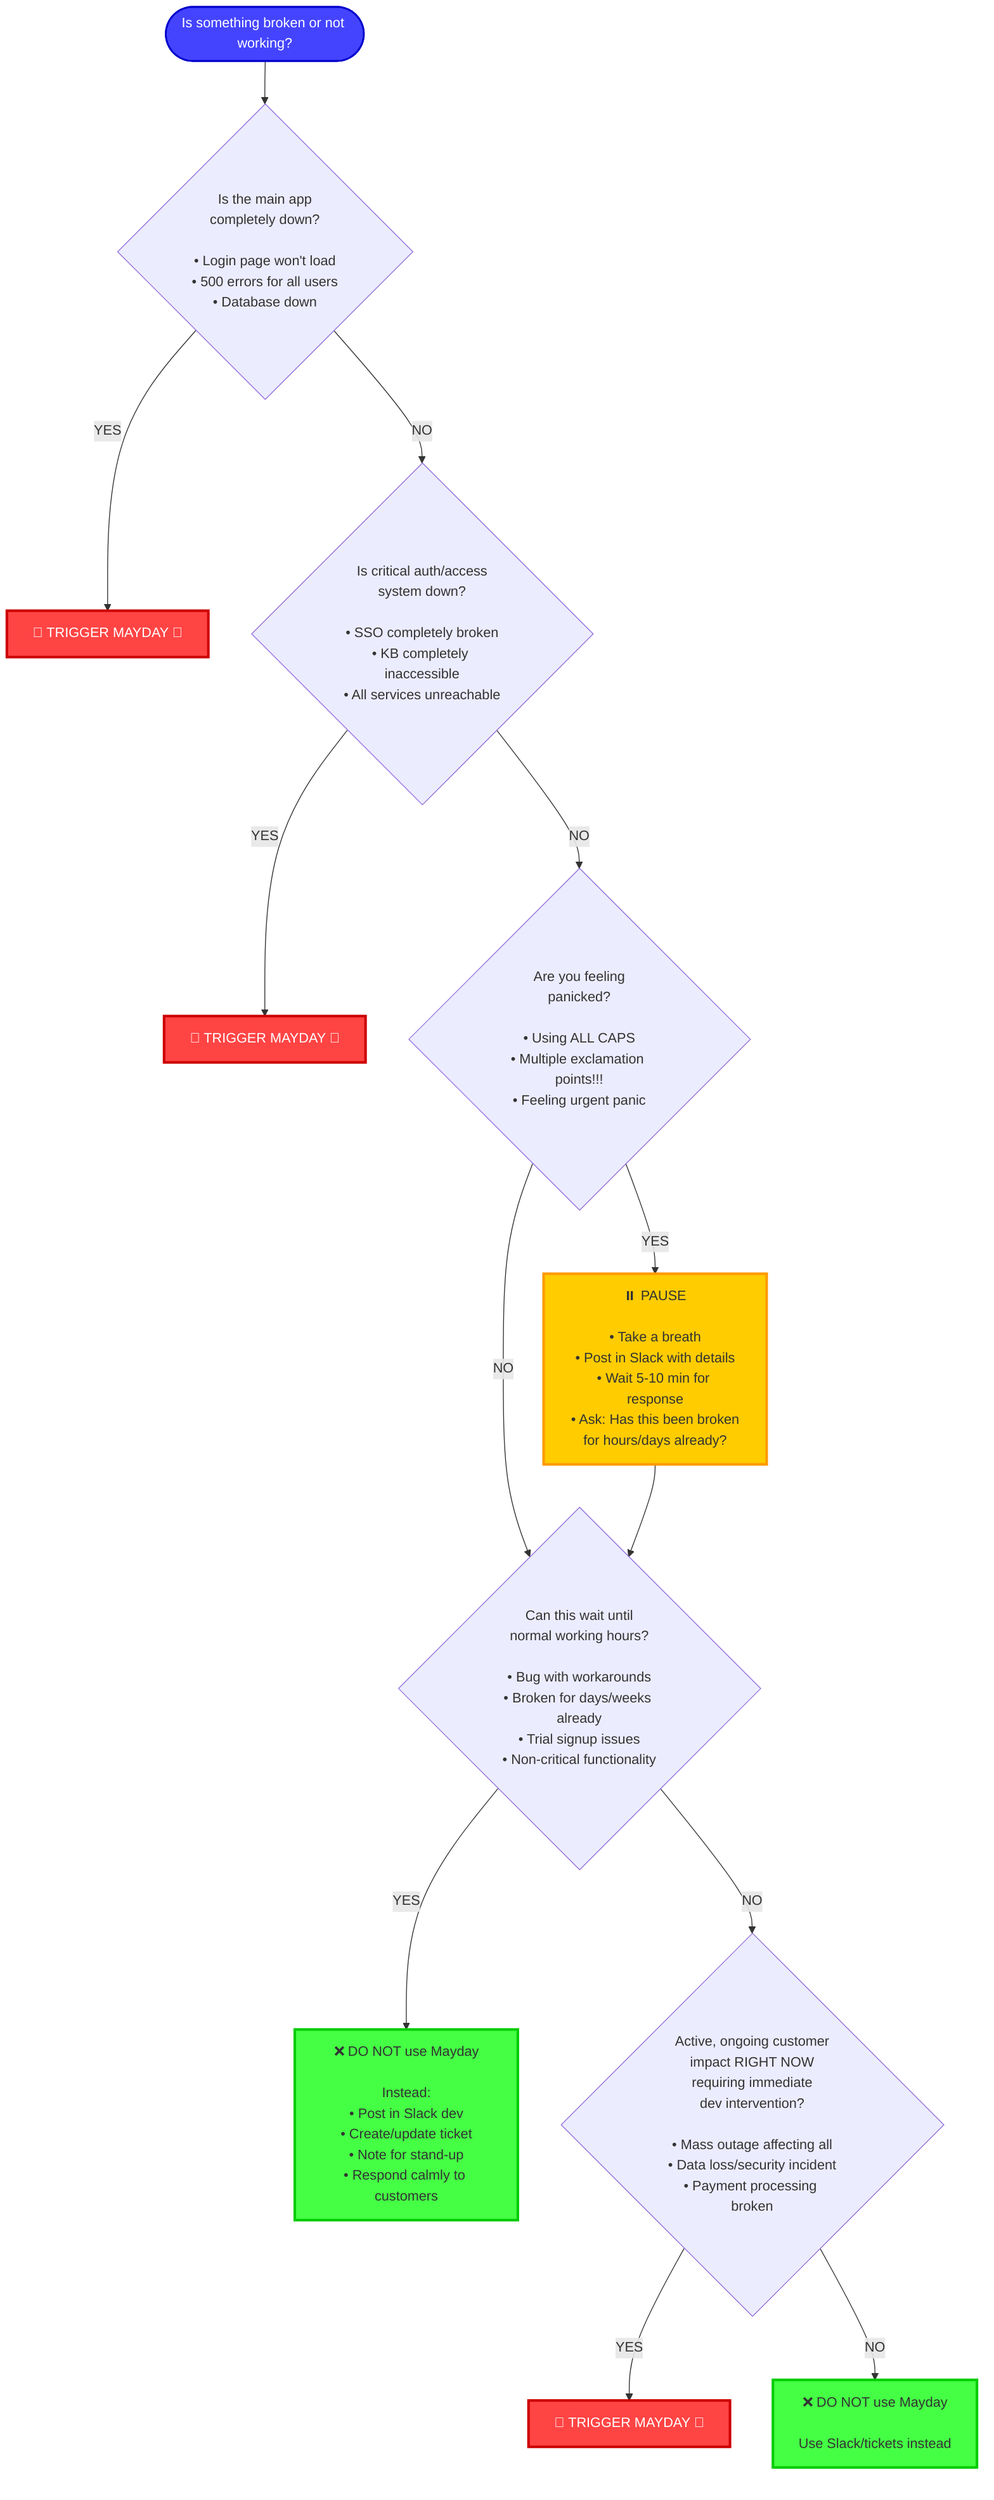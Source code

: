 flowchart TD
    Start([Is something broken or not working?]) --> Q1{Is the main app<br/>completely down?<br/><br/>• Login page won't load<br/>• 500 errors for all users<br/>• Database down}
    
    Q1 -->|YES| Mayday1[🚨 TRIGGER MAYDAY 🚨]
    Q1 -->|NO| Q2{Is critical auth/access<br/>system down?<br/><br/>• SSO completely broken<br/>• KB completely inaccessible<br/>• All services unreachable}
    
    Q2 -->|YES| Mayday2[🚨 TRIGGER MAYDAY 🚨]
    Q2 -->|NO| Q3{Are you feeling<br/>panicked?<br/><br/>• Using ALL CAPS<br/>• Multiple exclamation points!!!<br/>• Feeling urgent panic}
    
    Q3 -->|YES| Pause[⏸️ PAUSE<br/><br/>• Take a breath<br/>• Post in Slack with details<br/>• Wait 5-10 min for response<br/>• Ask: Has this been broken<br/>for hours/days already?]
    Q3 -->|NO| Q4
    
    Pause --> Q4{Can this wait until<br/>normal working hours?<br/><br/>• Bug with workarounds<br/>• Broken for days/weeks already<br/>• Trial signup issues<br/>• Non-critical functionality}
    
    Q4 -->|YES| NoMayday1[❌ DO NOT use Mayday<br/><br/>Instead:<br/>• Post in Slack dev<br/>• Create/update ticket<br/>• Note for stand-up<br/>• Respond calmly to customers]
    Q4 -->|NO| Q5{Active, ongoing customer<br/>impact RIGHT NOW<br/>requiring immediate<br/>dev intervention?<br/><br/>• Mass outage affecting all<br/>• Data loss/security incident<br/>• Payment processing broken}
    
    Q5 -->|YES| Mayday3[🚨 TRIGGER MAYDAY 🚨]
    Q5 -->|NO| NoMayday2[❌ DO NOT use Mayday<br/><br/>Use Slack/tickets instead]
    
    style Mayday1 fill:#ff4444,stroke:#cc0000,stroke-width:3px,color:#fff
    style Mayday2 fill:#ff4444,stroke:#cc0000,stroke-width:3px,color:#fff
    style Mayday3 fill:#ff4444,stroke:#cc0000,stroke-width:3px,color:#fff
    style NoMayday1 fill:#44ff44,stroke:#00cc00,stroke-width:3px
    style NoMayday2 fill:#44ff44,stroke:#00cc00,stroke-width:3px
    style Pause fill:#ffcc00,stroke:#ff9900,stroke-width:3px
    style Start fill:#4444ff,stroke:#0000cc,stroke-width:2px,color:#fff